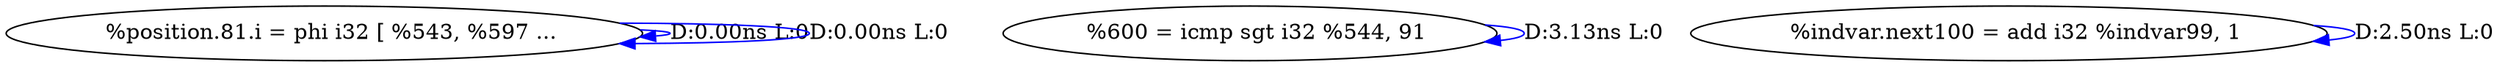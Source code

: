 digraph {
Node0x2891ea0[label="  %position.81.i = phi i32 [ %543, %597 ..."];
Node0x2891ea0 -> Node0x2891ea0[label="D:0.00ns L:0",color=blue];
Node0x2891ea0 -> Node0x2891ea0[label="D:0.00ns L:0",color=blue];
Node0x2891f80[label="  %600 = icmp sgt i32 %544, 91"];
Node0x2891f80 -> Node0x2891f80[label="D:3.13ns L:0",color=blue];
Node0x2892060[label="  %indvar.next100 = add i32 %indvar99, 1"];
Node0x2892060 -> Node0x2892060[label="D:2.50ns L:0",color=blue];
}
